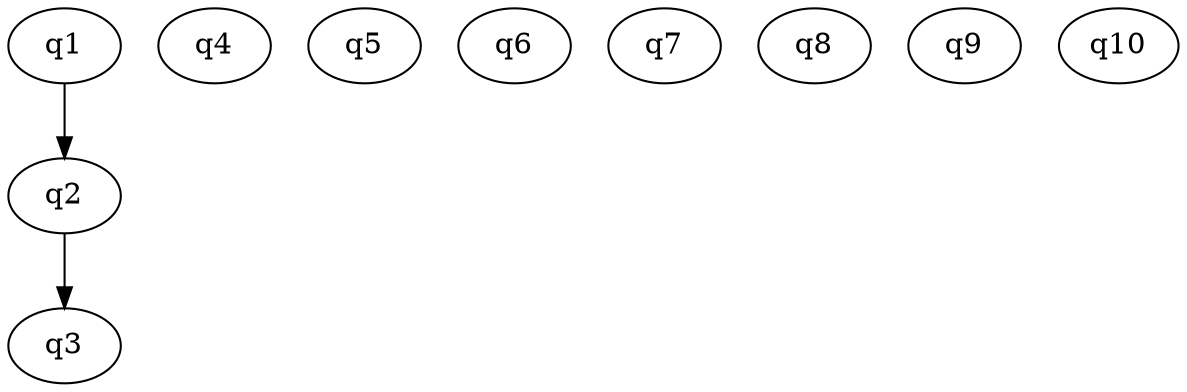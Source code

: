 digraph ch5 {
  start=q1;
  q1 [class="Question.AsyGraphicsDrawingQuestion",params="{'template': 'NumberLine.asy', 'min':'-8', 'max':'8', 'Question': 'Where are $-5$ and $2$ relative to each other?'}"];
  q2 [class="Question.QuestionOnePlusOne",params="{'Question': 'What is $1+1?'}"];
  q3 [class="Question.DrawingQuestion",params="{'Question': 'What is one plus one?'}"];
  q4 [class="Question.DotGraphicsQuestion",params="{'template': 'ch5.dot'}"];
  q5 [class="Question.SolutionQuestion",params="{'statement': 'x+3>70'}"];
  q6 [class="Question.MultiPartQuestion",params="{'parts': [{'class':'Question.SolutionQuestion', 'params': {'statement': 'x+3>70'}}, {'class':'Question.SolutionQuestion', 'params': {'statement': 'x+3<70'}}, {'class':'Question.SolutionQuestion', 'params': {'statement': '5x<2'}}, {'class':'Question.SolutionQuestion', 'params': {'statement': '-5x<2'}}]}"];
  q7 [class="Question.MultiPartQuestion",params="{'parts': [{'class':'Question.SolutionQuestion', 'params': {'statement': 'x+3>70'}}]}"];
  q8 [class="Question.SolutionQuestion",params="{'statement': 'x+3<70'}"];
  q9 [class="Question.SolutionQuestion",params="{'statement': '5x<2'}"];
  q10 [class="Question.SolutionQuestion",params="{'statement': '-5x<2'}"];
  q1 -> q2 -> q3;
}
